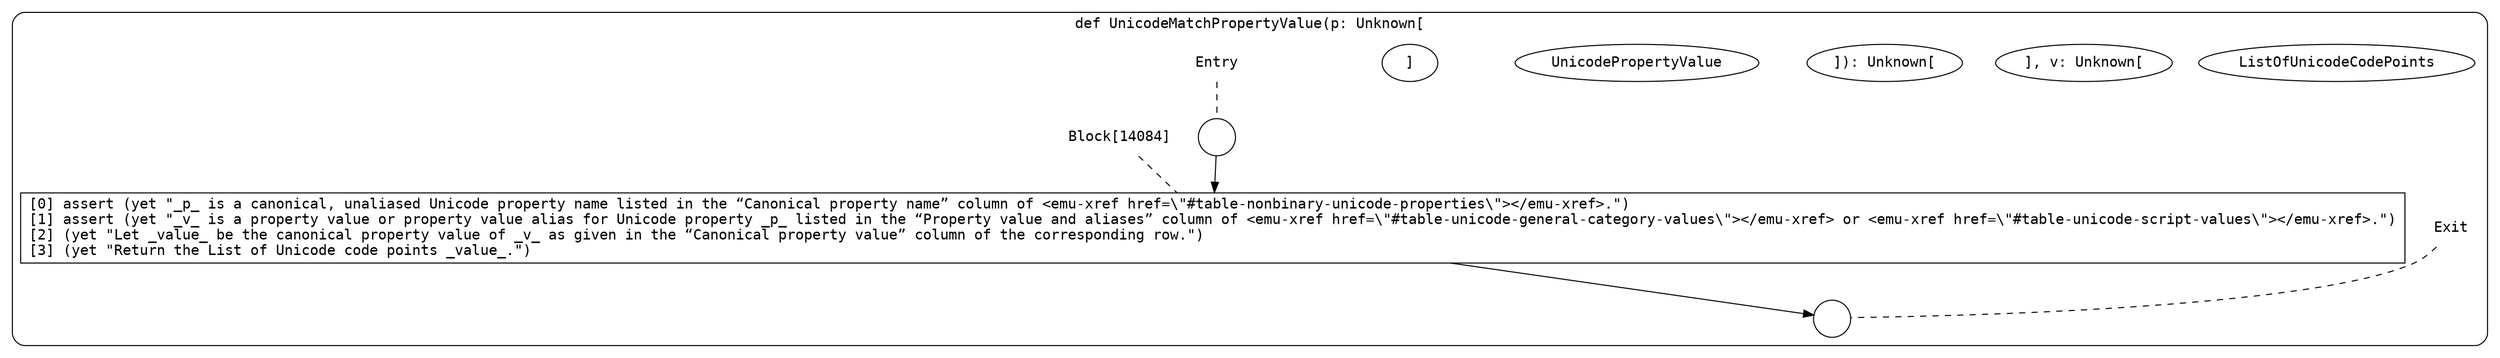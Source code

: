 digraph {
  graph [fontname = "Consolas"]
  node [fontname = "Consolas"]
  edge [fontname = "Consolas"]
  subgraph cluster2303 {
    label = "def UnicodeMatchPropertyValue(p: Unknown["ListOfUnicodeCodePoints"], v: Unknown["ListOfUnicodeCodePoints"]): Unknown["UnicodePropertyValue"]"
    style = rounded
    cluster2303_entry_name [shape=none, label=<<font color="black">Entry</font>>]
    cluster2303_entry_name -> cluster2303_entry [arrowhead=none, color="black", style=dashed]
    cluster2303_entry [shape=circle label=" " color="black" fillcolor="white" style=filled]
    cluster2303_entry -> node14084 [color="black"]
    cluster2303_exit_name [shape=none, label=<<font color="black">Exit</font>>]
    cluster2303_exit_name -> cluster2303_exit [arrowhead=none, color="black", style=dashed]
    cluster2303_exit [shape=circle label=" " color="black" fillcolor="white" style=filled]
    node14084_name [shape=none, label=<<font color="black">Block[14084]</font>>]
    node14084_name -> node14084 [arrowhead=none, color="black", style=dashed]
    node14084 [shape=box, label=<<font color="black">[0] assert (yet &quot;_p_ is a canonical, unaliased Unicode property name listed in the &ldquo;Canonical property name&rdquo; column of &lt;emu-xref href=\&quot;#table-nonbinary-unicode-properties\&quot;&gt;&lt;/emu-xref&gt;.&quot;)<BR ALIGN="LEFT"/>[1] assert (yet &quot;_v_ is a property value or property value alias for Unicode property _p_ listed in the &ldquo;Property value and aliases&rdquo; column of &lt;emu-xref href=\&quot;#table-unicode-general-category-values\&quot;&gt;&lt;/emu-xref&gt; or &lt;emu-xref href=\&quot;#table-unicode-script-values\&quot;&gt;&lt;/emu-xref&gt;.&quot;)<BR ALIGN="LEFT"/>[2] (yet &quot;Let _value_ be the canonical property value of _v_ as given in the &ldquo;Canonical property value&rdquo; column of the corresponding row.&quot;)<BR ALIGN="LEFT"/>[3] (yet &quot;Return the List of Unicode code points _value_.&quot;)<BR ALIGN="LEFT"/></font>> color="black" fillcolor="white", style=filled]
    node14084 -> cluster2303_exit [color="black"]
  }
}